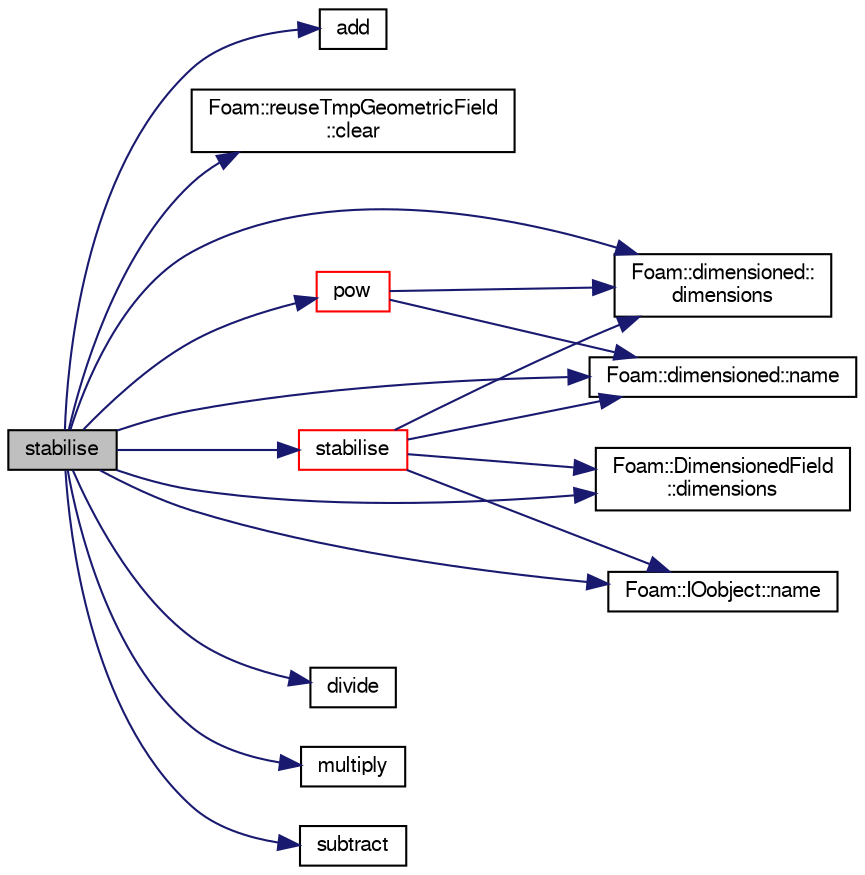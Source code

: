 digraph "stabilise"
{
  bgcolor="transparent";
  edge [fontname="FreeSans",fontsize="10",labelfontname="FreeSans",labelfontsize="10"];
  node [fontname="FreeSans",fontsize="10",shape=record];
  rankdir="LR";
  Node68918 [label="stabilise",height=0.2,width=0.4,color="black", fillcolor="grey75", style="filled", fontcolor="black"];
  Node68918 -> Node68919 [color="midnightblue",fontsize="10",style="solid",fontname="FreeSans"];
  Node68919 [label="add",height=0.2,width=0.4,color="black",URL="$a21124.html#a8d90b63d17d5d750735638b24d06454c"];
  Node68918 -> Node68920 [color="midnightblue",fontsize="10",style="solid",fontname="FreeSans"];
  Node68920 [label="Foam::reuseTmpGeometricField\l::clear",height=0.2,width=0.4,color="black",URL="$a26518.html#a592956bfdb4cead405a6f952869cb153"];
  Node68918 -> Node68921 [color="midnightblue",fontsize="10",style="solid",fontname="FreeSans"];
  Node68921 [label="Foam::dimensioned::\ldimensions",height=0.2,width=0.4,color="black",URL="$a26366.html#a512673c2674ca2d38885f1bb5f6994fb",tooltip="Return const reference to dimensions. "];
  Node68918 -> Node68922 [color="midnightblue",fontsize="10",style="solid",fontname="FreeSans"];
  Node68922 [label="Foam::DimensionedField\l::dimensions",height=0.2,width=0.4,color="black",URL="$a26390.html#a66989c1e0666e0d0c93a2056ce75599e",tooltip="Return dimensions. "];
  Node68918 -> Node68923 [color="midnightblue",fontsize="10",style="solid",fontname="FreeSans"];
  Node68923 [label="divide",height=0.2,width=0.4,color="black",URL="$a21124.html#a74ffc83cf5b72fd4952167784f603ffe"];
  Node68918 -> Node68924 [color="midnightblue",fontsize="10",style="solid",fontname="FreeSans"];
  Node68924 [label="multiply",height=0.2,width=0.4,color="black",URL="$a21124.html#ae81fb61e7069664388dff10a96a30486"];
  Node68918 -> Node68925 [color="midnightblue",fontsize="10",style="solid",fontname="FreeSans"];
  Node68925 [label="Foam::dimensioned::name",height=0.2,width=0.4,color="black",URL="$a26366.html#ade4113569ef0db70665fded275a5e38e",tooltip="Return const reference to name. "];
  Node68918 -> Node68926 [color="midnightblue",fontsize="10",style="solid",fontname="FreeSans"];
  Node68926 [label="Foam::IOobject::name",height=0.2,width=0.4,color="black",URL="$a26142.html#acc80e00a8ac919288fb55bd14cc88bf6",tooltip="Return name. "];
  Node68918 -> Node68927 [color="midnightblue",fontsize="10",style="solid",fontname="FreeSans"];
  Node68927 [label="pow",height=0.2,width=0.4,color="red",URL="$a21124.html#a7500c8e9d27a442adc75e287de074c7c"];
  Node68927 -> Node68921 [color="midnightblue",fontsize="10",style="solid",fontname="FreeSans"];
  Node68927 -> Node68925 [color="midnightblue",fontsize="10",style="solid",fontname="FreeSans"];
  Node68918 -> Node68929 [color="midnightblue",fontsize="10",style="solid",fontname="FreeSans"];
  Node68929 [label="stabilise",height=0.2,width=0.4,color="red",URL="$a21124.html#a1f3543a73e4e73c68a5d03e4dba703dd"];
  Node68929 -> Node68921 [color="midnightblue",fontsize="10",style="solid",fontname="FreeSans"];
  Node68929 -> Node68922 [color="midnightblue",fontsize="10",style="solid",fontname="FreeSans"];
  Node68929 -> Node68925 [color="midnightblue",fontsize="10",style="solid",fontname="FreeSans"];
  Node68929 -> Node68926 [color="midnightblue",fontsize="10",style="solid",fontname="FreeSans"];
  Node68918 -> Node68934 [color="midnightblue",fontsize="10",style="solid",fontname="FreeSans"];
  Node68934 [label="subtract",height=0.2,width=0.4,color="black",URL="$a21124.html#a3e667d426d1fee1413ad49d3d63fd2c2"];
}
